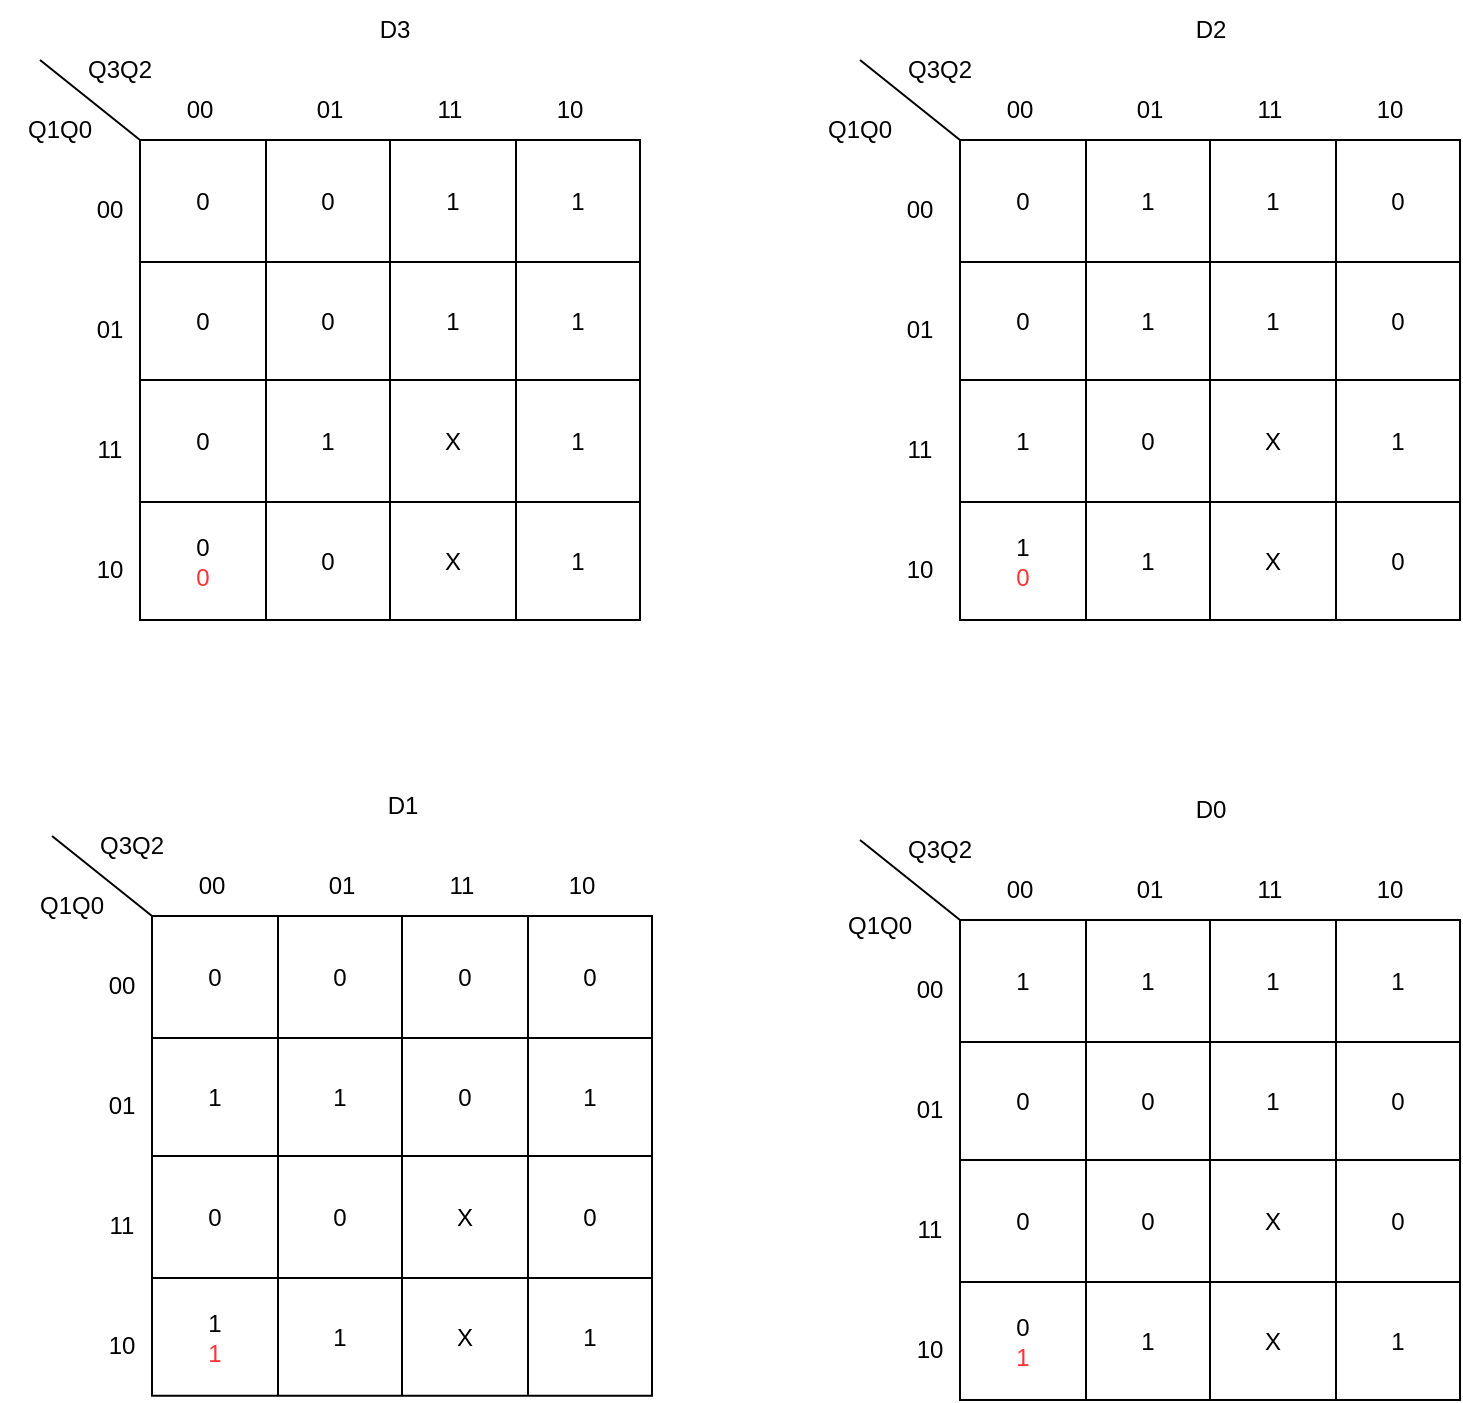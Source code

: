<mxfile version="21.1.7" type="github">
  <diagram name="Page-1" id="Vrf9OblBH0GO6MKc3ywP">
    <mxGraphModel dx="1767" dy="721" grid="0" gridSize="10" guides="1" tooltips="1" connect="1" arrows="1" fold="1" page="1" pageScale="1" pageWidth="850" pageHeight="1100" math="0" shadow="0">
      <root>
        <mxCell id="0" />
        <mxCell id="1" parent="0" />
        <mxCell id="4ZXo4wKBI_Vgck6GF_2j-45" value="" style="shape=table;startSize=0;container=1;collapsible=0;childLayout=tableLayout;" vertex="1" parent="1">
          <mxGeometry x="110" y="240" width="250" height="240" as="geometry" />
        </mxCell>
        <mxCell id="4ZXo4wKBI_Vgck6GF_2j-46" value="" style="shape=tableRow;horizontal=0;startSize=0;swimlaneHead=0;swimlaneBody=0;strokeColor=inherit;top=0;left=0;bottom=0;right=0;collapsible=0;dropTarget=0;fillColor=none;points=[[0,0.5],[1,0.5]];portConstraint=eastwest;" vertex="1" parent="4ZXo4wKBI_Vgck6GF_2j-45">
          <mxGeometry width="250" height="61" as="geometry" />
        </mxCell>
        <mxCell id="4ZXo4wKBI_Vgck6GF_2j-47" value="0" style="shape=partialRectangle;html=1;whiteSpace=wrap;connectable=0;strokeColor=inherit;overflow=hidden;fillColor=none;top=0;left=0;bottom=0;right=0;pointerEvents=1;" vertex="1" parent="4ZXo4wKBI_Vgck6GF_2j-46">
          <mxGeometry width="63" height="61" as="geometry">
            <mxRectangle width="63" height="61" as="alternateBounds" />
          </mxGeometry>
        </mxCell>
        <mxCell id="4ZXo4wKBI_Vgck6GF_2j-48" value="0" style="shape=partialRectangle;html=1;whiteSpace=wrap;connectable=0;strokeColor=inherit;overflow=hidden;fillColor=none;top=0;left=0;bottom=0;right=0;pointerEvents=1;" vertex="1" parent="4ZXo4wKBI_Vgck6GF_2j-46">
          <mxGeometry x="63" width="62" height="61" as="geometry">
            <mxRectangle width="62" height="61" as="alternateBounds" />
          </mxGeometry>
        </mxCell>
        <mxCell id="4ZXo4wKBI_Vgck6GF_2j-49" value="1" style="shape=partialRectangle;html=1;whiteSpace=wrap;connectable=0;strokeColor=inherit;overflow=hidden;fillColor=none;top=0;left=0;bottom=0;right=0;pointerEvents=1;" vertex="1" parent="4ZXo4wKBI_Vgck6GF_2j-46">
          <mxGeometry x="125" width="63" height="61" as="geometry">
            <mxRectangle width="63" height="61" as="alternateBounds" />
          </mxGeometry>
        </mxCell>
        <mxCell id="4ZXo4wKBI_Vgck6GF_2j-50" value="1" style="shape=partialRectangle;html=1;whiteSpace=wrap;connectable=0;strokeColor=inherit;overflow=hidden;fillColor=none;top=0;left=0;bottom=0;right=0;pointerEvents=1;" vertex="1" parent="4ZXo4wKBI_Vgck6GF_2j-46">
          <mxGeometry x="188" width="62" height="61" as="geometry">
            <mxRectangle width="62" height="61" as="alternateBounds" />
          </mxGeometry>
        </mxCell>
        <mxCell id="4ZXo4wKBI_Vgck6GF_2j-51" value="" style="shape=tableRow;horizontal=0;startSize=0;swimlaneHead=0;swimlaneBody=0;strokeColor=inherit;top=0;left=0;bottom=0;right=0;collapsible=0;dropTarget=0;fillColor=none;points=[[0,0.5],[1,0.5]];portConstraint=eastwest;" vertex="1" parent="4ZXo4wKBI_Vgck6GF_2j-45">
          <mxGeometry y="61" width="250" height="59" as="geometry" />
        </mxCell>
        <mxCell id="4ZXo4wKBI_Vgck6GF_2j-52" value="0" style="shape=partialRectangle;html=1;whiteSpace=wrap;connectable=0;strokeColor=inherit;overflow=hidden;fillColor=none;top=0;left=0;bottom=0;right=0;pointerEvents=1;" vertex="1" parent="4ZXo4wKBI_Vgck6GF_2j-51">
          <mxGeometry width="63" height="59" as="geometry">
            <mxRectangle width="63" height="59" as="alternateBounds" />
          </mxGeometry>
        </mxCell>
        <mxCell id="4ZXo4wKBI_Vgck6GF_2j-53" value="0" style="shape=partialRectangle;html=1;whiteSpace=wrap;connectable=0;strokeColor=inherit;overflow=hidden;fillColor=none;top=0;left=0;bottom=0;right=0;pointerEvents=1;" vertex="1" parent="4ZXo4wKBI_Vgck6GF_2j-51">
          <mxGeometry x="63" width="62" height="59" as="geometry">
            <mxRectangle width="62" height="59" as="alternateBounds" />
          </mxGeometry>
        </mxCell>
        <mxCell id="4ZXo4wKBI_Vgck6GF_2j-54" value="1" style="shape=partialRectangle;html=1;whiteSpace=wrap;connectable=0;strokeColor=inherit;overflow=hidden;fillColor=none;top=0;left=0;bottom=0;right=0;pointerEvents=1;" vertex="1" parent="4ZXo4wKBI_Vgck6GF_2j-51">
          <mxGeometry x="125" width="63" height="59" as="geometry">
            <mxRectangle width="63" height="59" as="alternateBounds" />
          </mxGeometry>
        </mxCell>
        <mxCell id="4ZXo4wKBI_Vgck6GF_2j-55" value="1" style="shape=partialRectangle;html=1;whiteSpace=wrap;connectable=0;strokeColor=inherit;overflow=hidden;fillColor=none;top=0;left=0;bottom=0;right=0;pointerEvents=1;" vertex="1" parent="4ZXo4wKBI_Vgck6GF_2j-51">
          <mxGeometry x="188" width="62" height="59" as="geometry">
            <mxRectangle width="62" height="59" as="alternateBounds" />
          </mxGeometry>
        </mxCell>
        <mxCell id="4ZXo4wKBI_Vgck6GF_2j-56" value="" style="shape=tableRow;horizontal=0;startSize=0;swimlaneHead=0;swimlaneBody=0;strokeColor=inherit;top=0;left=0;bottom=0;right=0;collapsible=0;dropTarget=0;fillColor=none;points=[[0,0.5],[1,0.5]];portConstraint=eastwest;" vertex="1" parent="4ZXo4wKBI_Vgck6GF_2j-45">
          <mxGeometry y="120" width="250" height="61" as="geometry" />
        </mxCell>
        <mxCell id="4ZXo4wKBI_Vgck6GF_2j-57" value="0" style="shape=partialRectangle;html=1;whiteSpace=wrap;connectable=0;strokeColor=inherit;overflow=hidden;fillColor=none;top=0;left=0;bottom=0;right=0;pointerEvents=1;" vertex="1" parent="4ZXo4wKBI_Vgck6GF_2j-56">
          <mxGeometry width="63" height="61" as="geometry">
            <mxRectangle width="63" height="61" as="alternateBounds" />
          </mxGeometry>
        </mxCell>
        <mxCell id="4ZXo4wKBI_Vgck6GF_2j-58" value="1" style="shape=partialRectangle;html=1;whiteSpace=wrap;connectable=0;strokeColor=inherit;overflow=hidden;fillColor=none;top=0;left=0;bottom=0;right=0;pointerEvents=1;" vertex="1" parent="4ZXo4wKBI_Vgck6GF_2j-56">
          <mxGeometry x="63" width="62" height="61" as="geometry">
            <mxRectangle width="62" height="61" as="alternateBounds" />
          </mxGeometry>
        </mxCell>
        <mxCell id="4ZXo4wKBI_Vgck6GF_2j-59" value="X" style="shape=partialRectangle;html=1;whiteSpace=wrap;connectable=0;strokeColor=inherit;overflow=hidden;fillColor=none;top=0;left=0;bottom=0;right=0;pointerEvents=1;" vertex="1" parent="4ZXo4wKBI_Vgck6GF_2j-56">
          <mxGeometry x="125" width="63" height="61" as="geometry">
            <mxRectangle width="63" height="61" as="alternateBounds" />
          </mxGeometry>
        </mxCell>
        <mxCell id="4ZXo4wKBI_Vgck6GF_2j-60" value="1" style="shape=partialRectangle;html=1;whiteSpace=wrap;connectable=0;strokeColor=inherit;overflow=hidden;fillColor=none;top=0;left=0;bottom=0;right=0;pointerEvents=1;" vertex="1" parent="4ZXo4wKBI_Vgck6GF_2j-56">
          <mxGeometry x="188" width="62" height="61" as="geometry">
            <mxRectangle width="62" height="61" as="alternateBounds" />
          </mxGeometry>
        </mxCell>
        <mxCell id="4ZXo4wKBI_Vgck6GF_2j-61" value="" style="shape=tableRow;horizontal=0;startSize=0;swimlaneHead=0;swimlaneBody=0;strokeColor=inherit;top=0;left=0;bottom=0;right=0;collapsible=0;dropTarget=0;fillColor=none;points=[[0,0.5],[1,0.5]];portConstraint=eastwest;" vertex="1" parent="4ZXo4wKBI_Vgck6GF_2j-45">
          <mxGeometry y="181" width="250" height="59" as="geometry" />
        </mxCell>
        <mxCell id="4ZXo4wKBI_Vgck6GF_2j-62" value="0&lt;br&gt;&lt;font color=&quot;#ff3333&quot;&gt;0&lt;/font&gt;" style="shape=partialRectangle;html=1;whiteSpace=wrap;connectable=0;strokeColor=inherit;overflow=hidden;fillColor=none;top=0;left=0;bottom=0;right=0;pointerEvents=1;" vertex="1" parent="4ZXo4wKBI_Vgck6GF_2j-61">
          <mxGeometry width="63" height="59" as="geometry">
            <mxRectangle width="63" height="59" as="alternateBounds" />
          </mxGeometry>
        </mxCell>
        <mxCell id="4ZXo4wKBI_Vgck6GF_2j-63" value="0" style="shape=partialRectangle;html=1;whiteSpace=wrap;connectable=0;strokeColor=inherit;overflow=hidden;fillColor=none;top=0;left=0;bottom=0;right=0;pointerEvents=1;" vertex="1" parent="4ZXo4wKBI_Vgck6GF_2j-61">
          <mxGeometry x="63" width="62" height="59" as="geometry">
            <mxRectangle width="62" height="59" as="alternateBounds" />
          </mxGeometry>
        </mxCell>
        <mxCell id="4ZXo4wKBI_Vgck6GF_2j-64" value="X" style="shape=partialRectangle;html=1;whiteSpace=wrap;connectable=0;strokeColor=inherit;overflow=hidden;fillColor=none;top=0;left=0;bottom=0;right=0;pointerEvents=1;" vertex="1" parent="4ZXo4wKBI_Vgck6GF_2j-61">
          <mxGeometry x="125" width="63" height="59" as="geometry">
            <mxRectangle width="63" height="59" as="alternateBounds" />
          </mxGeometry>
        </mxCell>
        <mxCell id="4ZXo4wKBI_Vgck6GF_2j-65" value="1" style="shape=partialRectangle;html=1;whiteSpace=wrap;connectable=0;strokeColor=inherit;overflow=hidden;fillColor=none;top=0;left=0;bottom=0;right=0;pointerEvents=1;" vertex="1" parent="4ZXo4wKBI_Vgck6GF_2j-61">
          <mxGeometry x="188" width="62" height="59" as="geometry">
            <mxRectangle width="62" height="59" as="alternateBounds" />
          </mxGeometry>
        </mxCell>
        <mxCell id="4ZXo4wKBI_Vgck6GF_2j-67" value="" style="endArrow=none;html=1;rounded=0;" edge="1" parent="1">
          <mxGeometry width="50" height="50" relative="1" as="geometry">
            <mxPoint x="110" y="240" as="sourcePoint" />
            <mxPoint x="60" y="200" as="targetPoint" />
          </mxGeometry>
        </mxCell>
        <mxCell id="4ZXo4wKBI_Vgck6GF_2j-69" value="" style="shape=table;startSize=0;container=1;collapsible=0;childLayout=tableLayout;" vertex="1" parent="1">
          <mxGeometry x="520" y="240" width="250" height="240" as="geometry" />
        </mxCell>
        <mxCell id="4ZXo4wKBI_Vgck6GF_2j-70" value="" style="shape=tableRow;horizontal=0;startSize=0;swimlaneHead=0;swimlaneBody=0;strokeColor=inherit;top=0;left=0;bottom=0;right=0;collapsible=0;dropTarget=0;fillColor=none;points=[[0,0.5],[1,0.5]];portConstraint=eastwest;" vertex="1" parent="4ZXo4wKBI_Vgck6GF_2j-69">
          <mxGeometry width="250" height="61" as="geometry" />
        </mxCell>
        <mxCell id="4ZXo4wKBI_Vgck6GF_2j-71" value="0" style="shape=partialRectangle;html=1;whiteSpace=wrap;connectable=0;strokeColor=inherit;overflow=hidden;fillColor=none;top=0;left=0;bottom=0;right=0;pointerEvents=1;" vertex="1" parent="4ZXo4wKBI_Vgck6GF_2j-70">
          <mxGeometry width="63" height="61" as="geometry">
            <mxRectangle width="63" height="61" as="alternateBounds" />
          </mxGeometry>
        </mxCell>
        <mxCell id="4ZXo4wKBI_Vgck6GF_2j-72" value="1" style="shape=partialRectangle;html=1;whiteSpace=wrap;connectable=0;strokeColor=inherit;overflow=hidden;fillColor=none;top=0;left=0;bottom=0;right=0;pointerEvents=1;" vertex="1" parent="4ZXo4wKBI_Vgck6GF_2j-70">
          <mxGeometry x="63" width="62" height="61" as="geometry">
            <mxRectangle width="62" height="61" as="alternateBounds" />
          </mxGeometry>
        </mxCell>
        <mxCell id="4ZXo4wKBI_Vgck6GF_2j-73" value="1" style="shape=partialRectangle;html=1;whiteSpace=wrap;connectable=0;strokeColor=inherit;overflow=hidden;fillColor=none;top=0;left=0;bottom=0;right=0;pointerEvents=1;" vertex="1" parent="4ZXo4wKBI_Vgck6GF_2j-70">
          <mxGeometry x="125" width="63" height="61" as="geometry">
            <mxRectangle width="63" height="61" as="alternateBounds" />
          </mxGeometry>
        </mxCell>
        <mxCell id="4ZXo4wKBI_Vgck6GF_2j-74" value="0" style="shape=partialRectangle;html=1;whiteSpace=wrap;connectable=0;strokeColor=inherit;overflow=hidden;fillColor=none;top=0;left=0;bottom=0;right=0;pointerEvents=1;" vertex="1" parent="4ZXo4wKBI_Vgck6GF_2j-70">
          <mxGeometry x="188" width="62" height="61" as="geometry">
            <mxRectangle width="62" height="61" as="alternateBounds" />
          </mxGeometry>
        </mxCell>
        <mxCell id="4ZXo4wKBI_Vgck6GF_2j-75" value="" style="shape=tableRow;horizontal=0;startSize=0;swimlaneHead=0;swimlaneBody=0;strokeColor=inherit;top=0;left=0;bottom=0;right=0;collapsible=0;dropTarget=0;fillColor=none;points=[[0,0.5],[1,0.5]];portConstraint=eastwest;" vertex="1" parent="4ZXo4wKBI_Vgck6GF_2j-69">
          <mxGeometry y="61" width="250" height="59" as="geometry" />
        </mxCell>
        <mxCell id="4ZXo4wKBI_Vgck6GF_2j-76" value="0" style="shape=partialRectangle;html=1;whiteSpace=wrap;connectable=0;strokeColor=inherit;overflow=hidden;fillColor=none;top=0;left=0;bottom=0;right=0;pointerEvents=1;" vertex="1" parent="4ZXo4wKBI_Vgck6GF_2j-75">
          <mxGeometry width="63" height="59" as="geometry">
            <mxRectangle width="63" height="59" as="alternateBounds" />
          </mxGeometry>
        </mxCell>
        <mxCell id="4ZXo4wKBI_Vgck6GF_2j-77" value="1" style="shape=partialRectangle;html=1;whiteSpace=wrap;connectable=0;strokeColor=inherit;overflow=hidden;fillColor=none;top=0;left=0;bottom=0;right=0;pointerEvents=1;" vertex="1" parent="4ZXo4wKBI_Vgck6GF_2j-75">
          <mxGeometry x="63" width="62" height="59" as="geometry">
            <mxRectangle width="62" height="59" as="alternateBounds" />
          </mxGeometry>
        </mxCell>
        <mxCell id="4ZXo4wKBI_Vgck6GF_2j-78" value="1" style="shape=partialRectangle;html=1;whiteSpace=wrap;connectable=0;strokeColor=inherit;overflow=hidden;fillColor=none;top=0;left=0;bottom=0;right=0;pointerEvents=1;" vertex="1" parent="4ZXo4wKBI_Vgck6GF_2j-75">
          <mxGeometry x="125" width="63" height="59" as="geometry">
            <mxRectangle width="63" height="59" as="alternateBounds" />
          </mxGeometry>
        </mxCell>
        <mxCell id="4ZXo4wKBI_Vgck6GF_2j-79" value="0" style="shape=partialRectangle;html=1;whiteSpace=wrap;connectable=0;strokeColor=inherit;overflow=hidden;fillColor=none;top=0;left=0;bottom=0;right=0;pointerEvents=1;" vertex="1" parent="4ZXo4wKBI_Vgck6GF_2j-75">
          <mxGeometry x="188" width="62" height="59" as="geometry">
            <mxRectangle width="62" height="59" as="alternateBounds" />
          </mxGeometry>
        </mxCell>
        <mxCell id="4ZXo4wKBI_Vgck6GF_2j-80" value="" style="shape=tableRow;horizontal=0;startSize=0;swimlaneHead=0;swimlaneBody=0;strokeColor=inherit;top=0;left=0;bottom=0;right=0;collapsible=0;dropTarget=0;fillColor=none;points=[[0,0.5],[1,0.5]];portConstraint=eastwest;" vertex="1" parent="4ZXo4wKBI_Vgck6GF_2j-69">
          <mxGeometry y="120" width="250" height="61" as="geometry" />
        </mxCell>
        <mxCell id="4ZXo4wKBI_Vgck6GF_2j-81" value="1" style="shape=partialRectangle;html=1;whiteSpace=wrap;connectable=0;strokeColor=inherit;overflow=hidden;fillColor=none;top=0;left=0;bottom=0;right=0;pointerEvents=1;" vertex="1" parent="4ZXo4wKBI_Vgck6GF_2j-80">
          <mxGeometry width="63" height="61" as="geometry">
            <mxRectangle width="63" height="61" as="alternateBounds" />
          </mxGeometry>
        </mxCell>
        <mxCell id="4ZXo4wKBI_Vgck6GF_2j-82" value="0" style="shape=partialRectangle;html=1;whiteSpace=wrap;connectable=0;strokeColor=inherit;overflow=hidden;fillColor=none;top=0;left=0;bottom=0;right=0;pointerEvents=1;" vertex="1" parent="4ZXo4wKBI_Vgck6GF_2j-80">
          <mxGeometry x="63" width="62" height="61" as="geometry">
            <mxRectangle width="62" height="61" as="alternateBounds" />
          </mxGeometry>
        </mxCell>
        <mxCell id="4ZXo4wKBI_Vgck6GF_2j-83" value="X" style="shape=partialRectangle;html=1;whiteSpace=wrap;connectable=0;strokeColor=inherit;overflow=hidden;fillColor=none;top=0;left=0;bottom=0;right=0;pointerEvents=1;" vertex="1" parent="4ZXo4wKBI_Vgck6GF_2j-80">
          <mxGeometry x="125" width="63" height="61" as="geometry">
            <mxRectangle width="63" height="61" as="alternateBounds" />
          </mxGeometry>
        </mxCell>
        <mxCell id="4ZXo4wKBI_Vgck6GF_2j-84" value="1" style="shape=partialRectangle;html=1;whiteSpace=wrap;connectable=0;strokeColor=inherit;overflow=hidden;fillColor=none;top=0;left=0;bottom=0;right=0;pointerEvents=1;" vertex="1" parent="4ZXo4wKBI_Vgck6GF_2j-80">
          <mxGeometry x="188" width="62" height="61" as="geometry">
            <mxRectangle width="62" height="61" as="alternateBounds" />
          </mxGeometry>
        </mxCell>
        <mxCell id="4ZXo4wKBI_Vgck6GF_2j-85" value="" style="shape=tableRow;horizontal=0;startSize=0;swimlaneHead=0;swimlaneBody=0;strokeColor=inherit;top=0;left=0;bottom=0;right=0;collapsible=0;dropTarget=0;fillColor=none;points=[[0,0.5],[1,0.5]];portConstraint=eastwest;" vertex="1" parent="4ZXo4wKBI_Vgck6GF_2j-69">
          <mxGeometry y="181" width="250" height="59" as="geometry" />
        </mxCell>
        <mxCell id="4ZXo4wKBI_Vgck6GF_2j-86" value="1&lt;br&gt;&lt;font color=&quot;#ff3333&quot;&gt;0&lt;/font&gt;" style="shape=partialRectangle;html=1;whiteSpace=wrap;connectable=0;strokeColor=inherit;overflow=hidden;fillColor=none;top=0;left=0;bottom=0;right=0;pointerEvents=1;" vertex="1" parent="4ZXo4wKBI_Vgck6GF_2j-85">
          <mxGeometry width="63" height="59" as="geometry">
            <mxRectangle width="63" height="59" as="alternateBounds" />
          </mxGeometry>
        </mxCell>
        <mxCell id="4ZXo4wKBI_Vgck6GF_2j-87" value="1" style="shape=partialRectangle;html=1;whiteSpace=wrap;connectable=0;strokeColor=inherit;overflow=hidden;fillColor=none;top=0;left=0;bottom=0;right=0;pointerEvents=1;" vertex="1" parent="4ZXo4wKBI_Vgck6GF_2j-85">
          <mxGeometry x="63" width="62" height="59" as="geometry">
            <mxRectangle width="62" height="59" as="alternateBounds" />
          </mxGeometry>
        </mxCell>
        <mxCell id="4ZXo4wKBI_Vgck6GF_2j-88" value="X" style="shape=partialRectangle;html=1;whiteSpace=wrap;connectable=0;strokeColor=inherit;overflow=hidden;fillColor=none;top=0;left=0;bottom=0;right=0;pointerEvents=1;" vertex="1" parent="4ZXo4wKBI_Vgck6GF_2j-85">
          <mxGeometry x="125" width="63" height="59" as="geometry">
            <mxRectangle width="63" height="59" as="alternateBounds" />
          </mxGeometry>
        </mxCell>
        <mxCell id="4ZXo4wKBI_Vgck6GF_2j-89" value="0" style="shape=partialRectangle;html=1;whiteSpace=wrap;connectable=0;strokeColor=inherit;overflow=hidden;fillColor=none;top=0;left=0;bottom=0;right=0;pointerEvents=1;" vertex="1" parent="4ZXo4wKBI_Vgck6GF_2j-85">
          <mxGeometry x="188" width="62" height="59" as="geometry">
            <mxRectangle width="62" height="59" as="alternateBounds" />
          </mxGeometry>
        </mxCell>
        <mxCell id="4ZXo4wKBI_Vgck6GF_2j-90" value="" style="endArrow=none;html=1;rounded=0;" edge="1" parent="1">
          <mxGeometry width="50" height="50" relative="1" as="geometry">
            <mxPoint x="520" y="240" as="sourcePoint" />
            <mxPoint x="470" y="200" as="targetPoint" />
          </mxGeometry>
        </mxCell>
        <mxCell id="4ZXo4wKBI_Vgck6GF_2j-91" value="Q3Q2" style="text;html=1;strokeColor=none;fillColor=none;align=center;verticalAlign=middle;whiteSpace=wrap;rounded=0;" vertex="1" parent="1">
          <mxGeometry x="70" y="190" width="60" height="30" as="geometry" />
        </mxCell>
        <mxCell id="4ZXo4wKBI_Vgck6GF_2j-92" value="Q1Q0" style="text;html=1;strokeColor=none;fillColor=none;align=center;verticalAlign=middle;whiteSpace=wrap;rounded=0;" vertex="1" parent="1">
          <mxGeometry x="40" y="220" width="60" height="30" as="geometry" />
        </mxCell>
        <mxCell id="4ZXo4wKBI_Vgck6GF_2j-93" value="Q3Q2" style="text;html=1;strokeColor=none;fillColor=none;align=center;verticalAlign=middle;whiteSpace=wrap;rounded=0;" vertex="1" parent="1">
          <mxGeometry x="480" y="190" width="60" height="30" as="geometry" />
        </mxCell>
        <mxCell id="4ZXo4wKBI_Vgck6GF_2j-94" value="Q1Q0" style="text;html=1;strokeColor=none;fillColor=none;align=center;verticalAlign=middle;whiteSpace=wrap;rounded=0;" vertex="1" parent="1">
          <mxGeometry x="440" y="220" width="60" height="30" as="geometry" />
        </mxCell>
        <mxCell id="4ZXo4wKBI_Vgck6GF_2j-95" value="D3" style="text;html=1;strokeColor=none;fillColor=none;align=center;verticalAlign=middle;whiteSpace=wrap;rounded=0;" vertex="1" parent="1">
          <mxGeometry x="199.5" y="170" width="75" height="30" as="geometry" />
        </mxCell>
        <mxCell id="4ZXo4wKBI_Vgck6GF_2j-96" value="D2" style="text;html=1;strokeColor=none;fillColor=none;align=center;verticalAlign=middle;whiteSpace=wrap;rounded=0;" vertex="1" parent="1">
          <mxGeometry x="607.5" y="170" width="75" height="30" as="geometry" />
        </mxCell>
        <mxCell id="4ZXo4wKBI_Vgck6GF_2j-97" value="00" style="text;html=1;strokeColor=none;fillColor=none;align=center;verticalAlign=middle;whiteSpace=wrap;rounded=0;" vertex="1" parent="1">
          <mxGeometry x="110" y="210" width="60" height="30" as="geometry" />
        </mxCell>
        <mxCell id="4ZXo4wKBI_Vgck6GF_2j-98" value="01" style="text;html=1;strokeColor=none;fillColor=none;align=center;verticalAlign=middle;whiteSpace=wrap;rounded=0;" vertex="1" parent="1">
          <mxGeometry x="180" y="210" width="50" height="30" as="geometry" />
        </mxCell>
        <mxCell id="4ZXo4wKBI_Vgck6GF_2j-99" value="11" style="text;html=1;strokeColor=none;fillColor=none;align=center;verticalAlign=middle;whiteSpace=wrap;rounded=0;" vertex="1" parent="1">
          <mxGeometry x="240" y="210" width="50" height="30" as="geometry" />
        </mxCell>
        <mxCell id="4ZXo4wKBI_Vgck6GF_2j-100" value="10" style="text;html=1;strokeColor=none;fillColor=none;align=center;verticalAlign=middle;whiteSpace=wrap;rounded=0;" vertex="1" parent="1">
          <mxGeometry x="300" y="210" width="50" height="30" as="geometry" />
        </mxCell>
        <mxCell id="4ZXo4wKBI_Vgck6GF_2j-101" value="00" style="text;html=1;strokeColor=none;fillColor=none;align=center;verticalAlign=middle;whiteSpace=wrap;rounded=0;" vertex="1" parent="1">
          <mxGeometry x="520" y="210" width="60" height="30" as="geometry" />
        </mxCell>
        <mxCell id="4ZXo4wKBI_Vgck6GF_2j-102" value="01" style="text;html=1;strokeColor=none;fillColor=none;align=center;verticalAlign=middle;whiteSpace=wrap;rounded=0;" vertex="1" parent="1">
          <mxGeometry x="590" y="210" width="50" height="30" as="geometry" />
        </mxCell>
        <mxCell id="4ZXo4wKBI_Vgck6GF_2j-103" value="11" style="text;html=1;strokeColor=none;fillColor=none;align=center;verticalAlign=middle;whiteSpace=wrap;rounded=0;" vertex="1" parent="1">
          <mxGeometry x="650" y="210" width="50" height="30" as="geometry" />
        </mxCell>
        <mxCell id="4ZXo4wKBI_Vgck6GF_2j-104" value="10" style="text;html=1;strokeColor=none;fillColor=none;align=center;verticalAlign=middle;whiteSpace=wrap;rounded=0;" vertex="1" parent="1">
          <mxGeometry x="710" y="210" width="50" height="30" as="geometry" />
        </mxCell>
        <mxCell id="4ZXo4wKBI_Vgck6GF_2j-105" value="00" style="text;html=1;strokeColor=none;fillColor=none;align=center;verticalAlign=middle;whiteSpace=wrap;rounded=0;" vertex="1" parent="1">
          <mxGeometry x="65" y="260" width="60" height="30" as="geometry" />
        </mxCell>
        <mxCell id="4ZXo4wKBI_Vgck6GF_2j-106" value="01" style="text;html=1;strokeColor=none;fillColor=none;align=center;verticalAlign=middle;whiteSpace=wrap;rounded=0;" vertex="1" parent="1">
          <mxGeometry x="70" y="320" width="50" height="30" as="geometry" />
        </mxCell>
        <mxCell id="4ZXo4wKBI_Vgck6GF_2j-107" value="11" style="text;html=1;strokeColor=none;fillColor=none;align=center;verticalAlign=middle;whiteSpace=wrap;rounded=0;" vertex="1" parent="1">
          <mxGeometry x="70" y="380" width="50" height="30" as="geometry" />
        </mxCell>
        <mxCell id="4ZXo4wKBI_Vgck6GF_2j-108" value="10" style="text;html=1;strokeColor=none;fillColor=none;align=center;verticalAlign=middle;whiteSpace=wrap;rounded=0;" vertex="1" parent="1">
          <mxGeometry x="70" y="440" width="50" height="30" as="geometry" />
        </mxCell>
        <mxCell id="4ZXo4wKBI_Vgck6GF_2j-109" value="00" style="text;html=1;strokeColor=none;fillColor=none;align=center;verticalAlign=middle;whiteSpace=wrap;rounded=0;" vertex="1" parent="1">
          <mxGeometry x="470" y="260" width="60" height="30" as="geometry" />
        </mxCell>
        <mxCell id="4ZXo4wKBI_Vgck6GF_2j-110" value="01" style="text;html=1;strokeColor=none;fillColor=none;align=center;verticalAlign=middle;whiteSpace=wrap;rounded=0;" vertex="1" parent="1">
          <mxGeometry x="475" y="320" width="50" height="30" as="geometry" />
        </mxCell>
        <mxCell id="4ZXo4wKBI_Vgck6GF_2j-111" value="11" style="text;html=1;strokeColor=none;fillColor=none;align=center;verticalAlign=middle;whiteSpace=wrap;rounded=0;" vertex="1" parent="1">
          <mxGeometry x="475" y="380" width="50" height="30" as="geometry" />
        </mxCell>
        <mxCell id="4ZXo4wKBI_Vgck6GF_2j-112" value="10" style="text;html=1;strokeColor=none;fillColor=none;align=center;verticalAlign=middle;whiteSpace=wrap;rounded=0;" vertex="1" parent="1">
          <mxGeometry x="475" y="440" width="50" height="30" as="geometry" />
        </mxCell>
        <mxCell id="4ZXo4wKBI_Vgck6GF_2j-114" value="" style="shape=table;startSize=0;container=1;collapsible=0;childLayout=tableLayout;" vertex="1" parent="1">
          <mxGeometry x="116" y="628" width="250" height="239.882" as="geometry" />
        </mxCell>
        <mxCell id="4ZXo4wKBI_Vgck6GF_2j-115" value="" style="shape=tableRow;horizontal=0;startSize=0;swimlaneHead=0;swimlaneBody=0;strokeColor=inherit;top=0;left=0;bottom=0;right=0;collapsible=0;dropTarget=0;fillColor=none;points=[[0,0.5],[1,0.5]];portConstraint=eastwest;" vertex="1" parent="4ZXo4wKBI_Vgck6GF_2j-114">
          <mxGeometry width="250" height="61" as="geometry" />
        </mxCell>
        <mxCell id="4ZXo4wKBI_Vgck6GF_2j-116" value="0" style="shape=partialRectangle;html=1;whiteSpace=wrap;connectable=0;strokeColor=inherit;overflow=hidden;fillColor=none;top=0;left=0;bottom=0;right=0;pointerEvents=1;" vertex="1" parent="4ZXo4wKBI_Vgck6GF_2j-115">
          <mxGeometry width="63" height="61" as="geometry">
            <mxRectangle width="63" height="61" as="alternateBounds" />
          </mxGeometry>
        </mxCell>
        <mxCell id="4ZXo4wKBI_Vgck6GF_2j-117" value="0" style="shape=partialRectangle;html=1;whiteSpace=wrap;connectable=0;strokeColor=inherit;overflow=hidden;fillColor=none;top=0;left=0;bottom=0;right=0;pointerEvents=1;" vertex="1" parent="4ZXo4wKBI_Vgck6GF_2j-115">
          <mxGeometry x="63" width="62" height="61" as="geometry">
            <mxRectangle width="62" height="61" as="alternateBounds" />
          </mxGeometry>
        </mxCell>
        <mxCell id="4ZXo4wKBI_Vgck6GF_2j-118" value="0" style="shape=partialRectangle;html=1;whiteSpace=wrap;connectable=0;strokeColor=inherit;overflow=hidden;fillColor=none;top=0;left=0;bottom=0;right=0;pointerEvents=1;" vertex="1" parent="4ZXo4wKBI_Vgck6GF_2j-115">
          <mxGeometry x="125" width="63" height="61" as="geometry">
            <mxRectangle width="63" height="61" as="alternateBounds" />
          </mxGeometry>
        </mxCell>
        <mxCell id="4ZXo4wKBI_Vgck6GF_2j-119" value="0" style="shape=partialRectangle;html=1;whiteSpace=wrap;connectable=0;strokeColor=inherit;overflow=hidden;fillColor=none;top=0;left=0;bottom=0;right=0;pointerEvents=1;" vertex="1" parent="4ZXo4wKBI_Vgck6GF_2j-115">
          <mxGeometry x="188" width="62" height="61" as="geometry">
            <mxRectangle width="62" height="61" as="alternateBounds" />
          </mxGeometry>
        </mxCell>
        <mxCell id="4ZXo4wKBI_Vgck6GF_2j-120" value="" style="shape=tableRow;horizontal=0;startSize=0;swimlaneHead=0;swimlaneBody=0;strokeColor=inherit;top=0;left=0;bottom=0;right=0;collapsible=0;dropTarget=0;fillColor=none;points=[[0,0.5],[1,0.5]];portConstraint=eastwest;" vertex="1" parent="4ZXo4wKBI_Vgck6GF_2j-114">
          <mxGeometry y="61" width="250" height="59" as="geometry" />
        </mxCell>
        <mxCell id="4ZXo4wKBI_Vgck6GF_2j-121" value="1" style="shape=partialRectangle;html=1;whiteSpace=wrap;connectable=0;strokeColor=inherit;overflow=hidden;fillColor=none;top=0;left=0;bottom=0;right=0;pointerEvents=1;" vertex="1" parent="4ZXo4wKBI_Vgck6GF_2j-120">
          <mxGeometry width="63" height="59" as="geometry">
            <mxRectangle width="63" height="59" as="alternateBounds" />
          </mxGeometry>
        </mxCell>
        <mxCell id="4ZXo4wKBI_Vgck6GF_2j-122" value="1" style="shape=partialRectangle;html=1;whiteSpace=wrap;connectable=0;strokeColor=inherit;overflow=hidden;fillColor=none;top=0;left=0;bottom=0;right=0;pointerEvents=1;" vertex="1" parent="4ZXo4wKBI_Vgck6GF_2j-120">
          <mxGeometry x="63" width="62" height="59" as="geometry">
            <mxRectangle width="62" height="59" as="alternateBounds" />
          </mxGeometry>
        </mxCell>
        <mxCell id="4ZXo4wKBI_Vgck6GF_2j-123" value="0" style="shape=partialRectangle;html=1;whiteSpace=wrap;connectable=0;strokeColor=inherit;overflow=hidden;fillColor=none;top=0;left=0;bottom=0;right=0;pointerEvents=1;" vertex="1" parent="4ZXo4wKBI_Vgck6GF_2j-120">
          <mxGeometry x="125" width="63" height="59" as="geometry">
            <mxRectangle width="63" height="59" as="alternateBounds" />
          </mxGeometry>
        </mxCell>
        <mxCell id="4ZXo4wKBI_Vgck6GF_2j-124" value="1" style="shape=partialRectangle;html=1;whiteSpace=wrap;connectable=0;strokeColor=inherit;overflow=hidden;fillColor=none;top=0;left=0;bottom=0;right=0;pointerEvents=1;" vertex="1" parent="4ZXo4wKBI_Vgck6GF_2j-120">
          <mxGeometry x="188" width="62" height="59" as="geometry">
            <mxRectangle width="62" height="59" as="alternateBounds" />
          </mxGeometry>
        </mxCell>
        <mxCell id="4ZXo4wKBI_Vgck6GF_2j-125" value="" style="shape=tableRow;horizontal=0;startSize=0;swimlaneHead=0;swimlaneBody=0;strokeColor=inherit;top=0;left=0;bottom=0;right=0;collapsible=0;dropTarget=0;fillColor=none;points=[[0,0.5],[1,0.5]];portConstraint=eastwest;" vertex="1" parent="4ZXo4wKBI_Vgck6GF_2j-114">
          <mxGeometry y="120" width="250" height="61" as="geometry" />
        </mxCell>
        <mxCell id="4ZXo4wKBI_Vgck6GF_2j-126" value="0" style="shape=partialRectangle;html=1;whiteSpace=wrap;connectable=0;strokeColor=inherit;overflow=hidden;fillColor=none;top=0;left=0;bottom=0;right=0;pointerEvents=1;" vertex="1" parent="4ZXo4wKBI_Vgck6GF_2j-125">
          <mxGeometry width="63" height="61" as="geometry">
            <mxRectangle width="63" height="61" as="alternateBounds" />
          </mxGeometry>
        </mxCell>
        <mxCell id="4ZXo4wKBI_Vgck6GF_2j-127" value="0" style="shape=partialRectangle;html=1;whiteSpace=wrap;connectable=0;strokeColor=inherit;overflow=hidden;fillColor=none;top=0;left=0;bottom=0;right=0;pointerEvents=1;" vertex="1" parent="4ZXo4wKBI_Vgck6GF_2j-125">
          <mxGeometry x="63" width="62" height="61" as="geometry">
            <mxRectangle width="62" height="61" as="alternateBounds" />
          </mxGeometry>
        </mxCell>
        <mxCell id="4ZXo4wKBI_Vgck6GF_2j-128" value="X" style="shape=partialRectangle;html=1;whiteSpace=wrap;connectable=0;strokeColor=inherit;overflow=hidden;fillColor=none;top=0;left=0;bottom=0;right=0;pointerEvents=1;" vertex="1" parent="4ZXo4wKBI_Vgck6GF_2j-125">
          <mxGeometry x="125" width="63" height="61" as="geometry">
            <mxRectangle width="63" height="61" as="alternateBounds" />
          </mxGeometry>
        </mxCell>
        <mxCell id="4ZXo4wKBI_Vgck6GF_2j-129" value="0" style="shape=partialRectangle;html=1;whiteSpace=wrap;connectable=0;strokeColor=inherit;overflow=hidden;fillColor=none;top=0;left=0;bottom=0;right=0;pointerEvents=1;" vertex="1" parent="4ZXo4wKBI_Vgck6GF_2j-125">
          <mxGeometry x="188" width="62" height="61" as="geometry">
            <mxRectangle width="62" height="61" as="alternateBounds" />
          </mxGeometry>
        </mxCell>
        <mxCell id="4ZXo4wKBI_Vgck6GF_2j-130" value="" style="shape=tableRow;horizontal=0;startSize=0;swimlaneHead=0;swimlaneBody=0;strokeColor=inherit;top=0;left=0;bottom=0;right=0;collapsible=0;dropTarget=0;fillColor=none;points=[[0,0.5],[1,0.5]];portConstraint=eastwest;" vertex="1" parent="4ZXo4wKBI_Vgck6GF_2j-114">
          <mxGeometry y="181" width="250" height="59" as="geometry" />
        </mxCell>
        <mxCell id="4ZXo4wKBI_Vgck6GF_2j-131" value="1&lt;br&gt;&lt;font color=&quot;#ff3333&quot;&gt;1&lt;/font&gt;" style="shape=partialRectangle;html=1;whiteSpace=wrap;connectable=0;strokeColor=inherit;overflow=hidden;fillColor=none;top=0;left=0;bottom=0;right=0;pointerEvents=1;" vertex="1" parent="4ZXo4wKBI_Vgck6GF_2j-130">
          <mxGeometry width="63" height="59" as="geometry">
            <mxRectangle width="63" height="59" as="alternateBounds" />
          </mxGeometry>
        </mxCell>
        <mxCell id="4ZXo4wKBI_Vgck6GF_2j-132" value="1" style="shape=partialRectangle;html=1;whiteSpace=wrap;connectable=0;strokeColor=inherit;overflow=hidden;fillColor=none;top=0;left=0;bottom=0;right=0;pointerEvents=1;" vertex="1" parent="4ZXo4wKBI_Vgck6GF_2j-130">
          <mxGeometry x="63" width="62" height="59" as="geometry">
            <mxRectangle width="62" height="59" as="alternateBounds" />
          </mxGeometry>
        </mxCell>
        <mxCell id="4ZXo4wKBI_Vgck6GF_2j-133" value="X" style="shape=partialRectangle;html=1;whiteSpace=wrap;connectable=0;strokeColor=inherit;overflow=hidden;fillColor=none;top=0;left=0;bottom=0;right=0;pointerEvents=1;" vertex="1" parent="4ZXo4wKBI_Vgck6GF_2j-130">
          <mxGeometry x="125" width="63" height="59" as="geometry">
            <mxRectangle width="63" height="59" as="alternateBounds" />
          </mxGeometry>
        </mxCell>
        <mxCell id="4ZXo4wKBI_Vgck6GF_2j-134" value="1" style="shape=partialRectangle;html=1;whiteSpace=wrap;connectable=0;strokeColor=inherit;overflow=hidden;fillColor=none;top=0;left=0;bottom=0;right=0;pointerEvents=1;" vertex="1" parent="4ZXo4wKBI_Vgck6GF_2j-130">
          <mxGeometry x="188" width="62" height="59" as="geometry">
            <mxRectangle width="62" height="59" as="alternateBounds" />
          </mxGeometry>
        </mxCell>
        <mxCell id="4ZXo4wKBI_Vgck6GF_2j-135" value="" style="endArrow=none;html=1;rounded=0;" edge="1" parent="1">
          <mxGeometry width="50" height="50" relative="1" as="geometry">
            <mxPoint x="116" y="628" as="sourcePoint" />
            <mxPoint x="66" y="588" as="targetPoint" />
          </mxGeometry>
        </mxCell>
        <mxCell id="4ZXo4wKBI_Vgck6GF_2j-136" value="Q3Q2" style="text;html=1;strokeColor=none;fillColor=none;align=center;verticalAlign=middle;whiteSpace=wrap;rounded=0;" vertex="1" parent="1">
          <mxGeometry x="76" y="578" width="60" height="30" as="geometry" />
        </mxCell>
        <mxCell id="4ZXo4wKBI_Vgck6GF_2j-137" value="Q1Q0" style="text;html=1;strokeColor=none;fillColor=none;align=center;verticalAlign=middle;whiteSpace=wrap;rounded=0;" vertex="1" parent="1">
          <mxGeometry x="46" y="608" width="60" height="30" as="geometry" />
        </mxCell>
        <mxCell id="4ZXo4wKBI_Vgck6GF_2j-138" value="D1" style="text;html=1;strokeColor=none;fillColor=none;align=center;verticalAlign=middle;whiteSpace=wrap;rounded=0;" vertex="1" parent="1">
          <mxGeometry x="203.5" y="558" width="75" height="30" as="geometry" />
        </mxCell>
        <mxCell id="4ZXo4wKBI_Vgck6GF_2j-139" value="00" style="text;html=1;strokeColor=none;fillColor=none;align=center;verticalAlign=middle;whiteSpace=wrap;rounded=0;" vertex="1" parent="1">
          <mxGeometry x="116" y="598" width="60" height="30" as="geometry" />
        </mxCell>
        <mxCell id="4ZXo4wKBI_Vgck6GF_2j-140" value="01" style="text;html=1;strokeColor=none;fillColor=none;align=center;verticalAlign=middle;whiteSpace=wrap;rounded=0;" vertex="1" parent="1">
          <mxGeometry x="186" y="598" width="50" height="30" as="geometry" />
        </mxCell>
        <mxCell id="4ZXo4wKBI_Vgck6GF_2j-141" value="11" style="text;html=1;strokeColor=none;fillColor=none;align=center;verticalAlign=middle;whiteSpace=wrap;rounded=0;" vertex="1" parent="1">
          <mxGeometry x="246" y="598" width="50" height="30" as="geometry" />
        </mxCell>
        <mxCell id="4ZXo4wKBI_Vgck6GF_2j-142" value="10" style="text;html=1;strokeColor=none;fillColor=none;align=center;verticalAlign=middle;whiteSpace=wrap;rounded=0;" vertex="1" parent="1">
          <mxGeometry x="306" y="598" width="50" height="30" as="geometry" />
        </mxCell>
        <mxCell id="4ZXo4wKBI_Vgck6GF_2j-143" value="00" style="text;html=1;strokeColor=none;fillColor=none;align=center;verticalAlign=middle;whiteSpace=wrap;rounded=0;" vertex="1" parent="1">
          <mxGeometry x="71" y="648" width="60" height="30" as="geometry" />
        </mxCell>
        <mxCell id="4ZXo4wKBI_Vgck6GF_2j-144" value="01" style="text;html=1;strokeColor=none;fillColor=none;align=center;verticalAlign=middle;whiteSpace=wrap;rounded=0;" vertex="1" parent="1">
          <mxGeometry x="76" y="708" width="50" height="30" as="geometry" />
        </mxCell>
        <mxCell id="4ZXo4wKBI_Vgck6GF_2j-145" value="11" style="text;html=1;strokeColor=none;fillColor=none;align=center;verticalAlign=middle;whiteSpace=wrap;rounded=0;" vertex="1" parent="1">
          <mxGeometry x="76" y="768" width="50" height="30" as="geometry" />
        </mxCell>
        <mxCell id="4ZXo4wKBI_Vgck6GF_2j-146" value="10" style="text;html=1;strokeColor=none;fillColor=none;align=center;verticalAlign=middle;whiteSpace=wrap;rounded=0;" vertex="1" parent="1">
          <mxGeometry x="76" y="828" width="50" height="30" as="geometry" />
        </mxCell>
        <mxCell id="4ZXo4wKBI_Vgck6GF_2j-147" value="" style="shape=table;startSize=0;container=1;collapsible=0;childLayout=tableLayout;" vertex="1" parent="1">
          <mxGeometry x="520" y="630" width="250" height="240" as="geometry" />
        </mxCell>
        <mxCell id="4ZXo4wKBI_Vgck6GF_2j-148" value="" style="shape=tableRow;horizontal=0;startSize=0;swimlaneHead=0;swimlaneBody=0;strokeColor=inherit;top=0;left=0;bottom=0;right=0;collapsible=0;dropTarget=0;fillColor=none;points=[[0,0.5],[1,0.5]];portConstraint=eastwest;" vertex="1" parent="4ZXo4wKBI_Vgck6GF_2j-147">
          <mxGeometry width="250" height="61" as="geometry" />
        </mxCell>
        <mxCell id="4ZXo4wKBI_Vgck6GF_2j-149" value="1" style="shape=partialRectangle;html=1;whiteSpace=wrap;connectable=0;strokeColor=inherit;overflow=hidden;fillColor=none;top=0;left=0;bottom=0;right=0;pointerEvents=1;" vertex="1" parent="4ZXo4wKBI_Vgck6GF_2j-148">
          <mxGeometry width="63" height="61" as="geometry">
            <mxRectangle width="63" height="61" as="alternateBounds" />
          </mxGeometry>
        </mxCell>
        <mxCell id="4ZXo4wKBI_Vgck6GF_2j-150" value="1" style="shape=partialRectangle;html=1;whiteSpace=wrap;connectable=0;strokeColor=inherit;overflow=hidden;fillColor=none;top=0;left=0;bottom=0;right=0;pointerEvents=1;" vertex="1" parent="4ZXo4wKBI_Vgck6GF_2j-148">
          <mxGeometry x="63" width="62" height="61" as="geometry">
            <mxRectangle width="62" height="61" as="alternateBounds" />
          </mxGeometry>
        </mxCell>
        <mxCell id="4ZXo4wKBI_Vgck6GF_2j-151" value="1" style="shape=partialRectangle;html=1;whiteSpace=wrap;connectable=0;strokeColor=inherit;overflow=hidden;fillColor=none;top=0;left=0;bottom=0;right=0;pointerEvents=1;" vertex="1" parent="4ZXo4wKBI_Vgck6GF_2j-148">
          <mxGeometry x="125" width="63" height="61" as="geometry">
            <mxRectangle width="63" height="61" as="alternateBounds" />
          </mxGeometry>
        </mxCell>
        <mxCell id="4ZXo4wKBI_Vgck6GF_2j-152" value="1" style="shape=partialRectangle;html=1;whiteSpace=wrap;connectable=0;strokeColor=inherit;overflow=hidden;fillColor=none;top=0;left=0;bottom=0;right=0;pointerEvents=1;" vertex="1" parent="4ZXo4wKBI_Vgck6GF_2j-148">
          <mxGeometry x="188" width="62" height="61" as="geometry">
            <mxRectangle width="62" height="61" as="alternateBounds" />
          </mxGeometry>
        </mxCell>
        <mxCell id="4ZXo4wKBI_Vgck6GF_2j-153" value="" style="shape=tableRow;horizontal=0;startSize=0;swimlaneHead=0;swimlaneBody=0;strokeColor=inherit;top=0;left=0;bottom=0;right=0;collapsible=0;dropTarget=0;fillColor=none;points=[[0,0.5],[1,0.5]];portConstraint=eastwest;" vertex="1" parent="4ZXo4wKBI_Vgck6GF_2j-147">
          <mxGeometry y="61" width="250" height="59" as="geometry" />
        </mxCell>
        <mxCell id="4ZXo4wKBI_Vgck6GF_2j-154" value="0" style="shape=partialRectangle;html=1;whiteSpace=wrap;connectable=0;strokeColor=inherit;overflow=hidden;fillColor=none;top=0;left=0;bottom=0;right=0;pointerEvents=1;" vertex="1" parent="4ZXo4wKBI_Vgck6GF_2j-153">
          <mxGeometry width="63" height="59" as="geometry">
            <mxRectangle width="63" height="59" as="alternateBounds" />
          </mxGeometry>
        </mxCell>
        <mxCell id="4ZXo4wKBI_Vgck6GF_2j-155" value="0" style="shape=partialRectangle;html=1;whiteSpace=wrap;connectable=0;strokeColor=inherit;overflow=hidden;fillColor=none;top=0;left=0;bottom=0;right=0;pointerEvents=1;" vertex="1" parent="4ZXo4wKBI_Vgck6GF_2j-153">
          <mxGeometry x="63" width="62" height="59" as="geometry">
            <mxRectangle width="62" height="59" as="alternateBounds" />
          </mxGeometry>
        </mxCell>
        <mxCell id="4ZXo4wKBI_Vgck6GF_2j-156" value="1" style="shape=partialRectangle;html=1;whiteSpace=wrap;connectable=0;strokeColor=inherit;overflow=hidden;fillColor=none;top=0;left=0;bottom=0;right=0;pointerEvents=1;" vertex="1" parent="4ZXo4wKBI_Vgck6GF_2j-153">
          <mxGeometry x="125" width="63" height="59" as="geometry">
            <mxRectangle width="63" height="59" as="alternateBounds" />
          </mxGeometry>
        </mxCell>
        <mxCell id="4ZXo4wKBI_Vgck6GF_2j-157" value="0" style="shape=partialRectangle;html=1;whiteSpace=wrap;connectable=0;strokeColor=inherit;overflow=hidden;fillColor=none;top=0;left=0;bottom=0;right=0;pointerEvents=1;" vertex="1" parent="4ZXo4wKBI_Vgck6GF_2j-153">
          <mxGeometry x="188" width="62" height="59" as="geometry">
            <mxRectangle width="62" height="59" as="alternateBounds" />
          </mxGeometry>
        </mxCell>
        <mxCell id="4ZXo4wKBI_Vgck6GF_2j-158" value="" style="shape=tableRow;horizontal=0;startSize=0;swimlaneHead=0;swimlaneBody=0;strokeColor=inherit;top=0;left=0;bottom=0;right=0;collapsible=0;dropTarget=0;fillColor=none;points=[[0,0.5],[1,0.5]];portConstraint=eastwest;" vertex="1" parent="4ZXo4wKBI_Vgck6GF_2j-147">
          <mxGeometry y="120" width="250" height="61" as="geometry" />
        </mxCell>
        <mxCell id="4ZXo4wKBI_Vgck6GF_2j-159" value="0" style="shape=partialRectangle;html=1;whiteSpace=wrap;connectable=0;strokeColor=inherit;overflow=hidden;fillColor=none;top=0;left=0;bottom=0;right=0;pointerEvents=1;" vertex="1" parent="4ZXo4wKBI_Vgck6GF_2j-158">
          <mxGeometry width="63" height="61" as="geometry">
            <mxRectangle width="63" height="61" as="alternateBounds" />
          </mxGeometry>
        </mxCell>
        <mxCell id="4ZXo4wKBI_Vgck6GF_2j-160" value="0" style="shape=partialRectangle;html=1;whiteSpace=wrap;connectable=0;strokeColor=inherit;overflow=hidden;fillColor=none;top=0;left=0;bottom=0;right=0;pointerEvents=1;" vertex="1" parent="4ZXo4wKBI_Vgck6GF_2j-158">
          <mxGeometry x="63" width="62" height="61" as="geometry">
            <mxRectangle width="62" height="61" as="alternateBounds" />
          </mxGeometry>
        </mxCell>
        <mxCell id="4ZXo4wKBI_Vgck6GF_2j-161" value="X" style="shape=partialRectangle;html=1;whiteSpace=wrap;connectable=0;strokeColor=inherit;overflow=hidden;fillColor=none;top=0;left=0;bottom=0;right=0;pointerEvents=1;" vertex="1" parent="4ZXo4wKBI_Vgck6GF_2j-158">
          <mxGeometry x="125" width="63" height="61" as="geometry">
            <mxRectangle width="63" height="61" as="alternateBounds" />
          </mxGeometry>
        </mxCell>
        <mxCell id="4ZXo4wKBI_Vgck6GF_2j-162" value="0" style="shape=partialRectangle;html=1;whiteSpace=wrap;connectable=0;strokeColor=inherit;overflow=hidden;fillColor=none;top=0;left=0;bottom=0;right=0;pointerEvents=1;" vertex="1" parent="4ZXo4wKBI_Vgck6GF_2j-158">
          <mxGeometry x="188" width="62" height="61" as="geometry">
            <mxRectangle width="62" height="61" as="alternateBounds" />
          </mxGeometry>
        </mxCell>
        <mxCell id="4ZXo4wKBI_Vgck6GF_2j-163" value="" style="shape=tableRow;horizontal=0;startSize=0;swimlaneHead=0;swimlaneBody=0;strokeColor=inherit;top=0;left=0;bottom=0;right=0;collapsible=0;dropTarget=0;fillColor=none;points=[[0,0.5],[1,0.5]];portConstraint=eastwest;" vertex="1" parent="4ZXo4wKBI_Vgck6GF_2j-147">
          <mxGeometry y="181" width="250" height="59" as="geometry" />
        </mxCell>
        <mxCell id="4ZXo4wKBI_Vgck6GF_2j-164" value="0&lt;br&gt;&lt;font color=&quot;#ff3333&quot;&gt;1&lt;/font&gt;" style="shape=partialRectangle;html=1;whiteSpace=wrap;connectable=0;strokeColor=inherit;overflow=hidden;fillColor=none;top=0;left=0;bottom=0;right=0;pointerEvents=1;" vertex="1" parent="4ZXo4wKBI_Vgck6GF_2j-163">
          <mxGeometry width="63" height="59" as="geometry">
            <mxRectangle width="63" height="59" as="alternateBounds" />
          </mxGeometry>
        </mxCell>
        <mxCell id="4ZXo4wKBI_Vgck6GF_2j-165" value="1" style="shape=partialRectangle;html=1;whiteSpace=wrap;connectable=0;strokeColor=inherit;overflow=hidden;fillColor=none;top=0;left=0;bottom=0;right=0;pointerEvents=1;" vertex="1" parent="4ZXo4wKBI_Vgck6GF_2j-163">
          <mxGeometry x="63" width="62" height="59" as="geometry">
            <mxRectangle width="62" height="59" as="alternateBounds" />
          </mxGeometry>
        </mxCell>
        <mxCell id="4ZXo4wKBI_Vgck6GF_2j-166" value="X" style="shape=partialRectangle;html=1;whiteSpace=wrap;connectable=0;strokeColor=inherit;overflow=hidden;fillColor=none;top=0;left=0;bottom=0;right=0;pointerEvents=1;" vertex="1" parent="4ZXo4wKBI_Vgck6GF_2j-163">
          <mxGeometry x="125" width="63" height="59" as="geometry">
            <mxRectangle width="63" height="59" as="alternateBounds" />
          </mxGeometry>
        </mxCell>
        <mxCell id="4ZXo4wKBI_Vgck6GF_2j-167" value="1" style="shape=partialRectangle;html=1;whiteSpace=wrap;connectable=0;strokeColor=inherit;overflow=hidden;fillColor=none;top=0;left=0;bottom=0;right=0;pointerEvents=1;" vertex="1" parent="4ZXo4wKBI_Vgck6GF_2j-163">
          <mxGeometry x="188" width="62" height="59" as="geometry">
            <mxRectangle width="62" height="59" as="alternateBounds" />
          </mxGeometry>
        </mxCell>
        <mxCell id="4ZXo4wKBI_Vgck6GF_2j-168" value="" style="endArrow=none;html=1;rounded=0;" edge="1" parent="1">
          <mxGeometry width="50" height="50" relative="1" as="geometry">
            <mxPoint x="520" y="630" as="sourcePoint" />
            <mxPoint x="470" y="590" as="targetPoint" />
          </mxGeometry>
        </mxCell>
        <mxCell id="4ZXo4wKBI_Vgck6GF_2j-169" value="Q3Q2" style="text;html=1;strokeColor=none;fillColor=none;align=center;verticalAlign=middle;whiteSpace=wrap;rounded=0;" vertex="1" parent="1">
          <mxGeometry x="480" y="580" width="60" height="30" as="geometry" />
        </mxCell>
        <mxCell id="4ZXo4wKBI_Vgck6GF_2j-170" value="Q1Q0" style="text;html=1;strokeColor=none;fillColor=none;align=center;verticalAlign=middle;whiteSpace=wrap;rounded=0;" vertex="1" parent="1">
          <mxGeometry x="450" y="618" width="60" height="30" as="geometry" />
        </mxCell>
        <mxCell id="4ZXo4wKBI_Vgck6GF_2j-171" value="D0" style="text;html=1;strokeColor=none;fillColor=none;align=center;verticalAlign=middle;whiteSpace=wrap;rounded=0;" vertex="1" parent="1">
          <mxGeometry x="607.5" y="560" width="75" height="30" as="geometry" />
        </mxCell>
        <mxCell id="4ZXo4wKBI_Vgck6GF_2j-172" value="00" style="text;html=1;strokeColor=none;fillColor=none;align=center;verticalAlign=middle;whiteSpace=wrap;rounded=0;" vertex="1" parent="1">
          <mxGeometry x="520" y="600" width="60" height="30" as="geometry" />
        </mxCell>
        <mxCell id="4ZXo4wKBI_Vgck6GF_2j-173" value="01" style="text;html=1;strokeColor=none;fillColor=none;align=center;verticalAlign=middle;whiteSpace=wrap;rounded=0;" vertex="1" parent="1">
          <mxGeometry x="590" y="600" width="50" height="30" as="geometry" />
        </mxCell>
        <mxCell id="4ZXo4wKBI_Vgck6GF_2j-174" value="11" style="text;html=1;strokeColor=none;fillColor=none;align=center;verticalAlign=middle;whiteSpace=wrap;rounded=0;" vertex="1" parent="1">
          <mxGeometry x="650" y="600" width="50" height="30" as="geometry" />
        </mxCell>
        <mxCell id="4ZXo4wKBI_Vgck6GF_2j-175" value="10" style="text;html=1;strokeColor=none;fillColor=none;align=center;verticalAlign=middle;whiteSpace=wrap;rounded=0;" vertex="1" parent="1">
          <mxGeometry x="710" y="600" width="50" height="30" as="geometry" />
        </mxCell>
        <mxCell id="4ZXo4wKBI_Vgck6GF_2j-176" value="00" style="text;html=1;strokeColor=none;fillColor=none;align=center;verticalAlign=middle;whiteSpace=wrap;rounded=0;" vertex="1" parent="1">
          <mxGeometry x="475" y="650" width="60" height="30" as="geometry" />
        </mxCell>
        <mxCell id="4ZXo4wKBI_Vgck6GF_2j-177" value="01" style="text;html=1;strokeColor=none;fillColor=none;align=center;verticalAlign=middle;whiteSpace=wrap;rounded=0;" vertex="1" parent="1">
          <mxGeometry x="480" y="710" width="50" height="30" as="geometry" />
        </mxCell>
        <mxCell id="4ZXo4wKBI_Vgck6GF_2j-178" value="11" style="text;html=1;strokeColor=none;fillColor=none;align=center;verticalAlign=middle;whiteSpace=wrap;rounded=0;" vertex="1" parent="1">
          <mxGeometry x="480" y="770" width="50" height="30" as="geometry" />
        </mxCell>
        <mxCell id="4ZXo4wKBI_Vgck6GF_2j-179" value="10" style="text;html=1;strokeColor=none;fillColor=none;align=center;verticalAlign=middle;whiteSpace=wrap;rounded=0;" vertex="1" parent="1">
          <mxGeometry x="480" y="830" width="50" height="30" as="geometry" />
        </mxCell>
      </root>
    </mxGraphModel>
  </diagram>
</mxfile>
